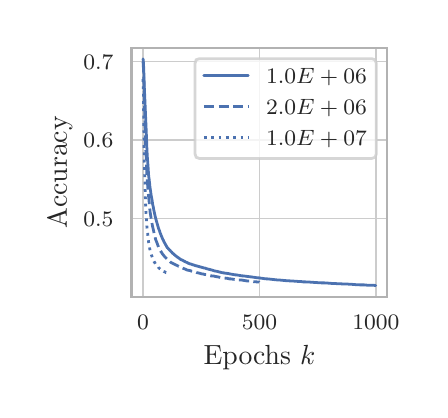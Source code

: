 \begingroup%
\makeatletter%
\begin{pgfpicture}%
\pgfpathrectangle{\pgfpointorigin}{\pgfqpoint{1.959in}{1.813in}}%
\pgfusepath{use as bounding box, clip}%
\begin{pgfscope}%
\pgfsetbuttcap%
\pgfsetmiterjoin%
\definecolor{currentfill}{rgb}{1.0,1.0,1.0}%
\pgfsetfillcolor{currentfill}%
\pgfsetlinewidth{0.0pt}%
\definecolor{currentstroke}{rgb}{1.0,1.0,1.0}%
\pgfsetstrokecolor{currentstroke}%
\pgfsetstrokeopacity{0.0}%
\pgfsetdash{}{0pt}%
\pgfpathmoveto{\pgfqpoint{0.0in}{0.0in}}%
\pgfpathlineto{\pgfqpoint{1.959in}{0.0in}}%
\pgfpathlineto{\pgfqpoint{1.959in}{1.813in}}%
\pgfpathlineto{\pgfqpoint{0.0in}{1.813in}}%
\pgfpathclose%
\pgfusepath{fill}%
\end{pgfscope}%
\begin{pgfscope}%
\pgfsetbuttcap%
\pgfsetmiterjoin%
\definecolor{currentfill}{rgb}{1.0,1.0,1.0}%
\pgfsetfillcolor{currentfill}%
\pgfsetlinewidth{0.0pt}%
\definecolor{currentstroke}{rgb}{0.0,0.0,0.0}%
\pgfsetstrokecolor{currentstroke}%
\pgfsetstrokeopacity{0.0}%
\pgfsetdash{}{0pt}%
\pgfpathmoveto{\pgfqpoint{0.519in}{0.467in}}%
\pgfpathlineto{\pgfqpoint{1.798in}{0.467in}}%
\pgfpathlineto{\pgfqpoint{1.798in}{1.713in}}%
\pgfpathlineto{\pgfqpoint{0.519in}{1.713in}}%
\pgfpathclose%
\pgfusepath{fill}%
\end{pgfscope}%
\begin{pgfscope}%
\pgfpathrectangle{\pgfqpoint{0.519in}{0.467in}}{\pgfqpoint{1.279in}{1.246in}}%
\pgfusepath{clip}%
\pgfsetroundcap%
\pgfsetroundjoin%
\pgfsetlinewidth{0.502pt}%
\definecolor{currentstroke}{rgb}{0.8,0.8,0.8}%
\pgfsetstrokecolor{currentstroke}%
\pgfsetdash{}{0pt}%
\pgfpathmoveto{\pgfqpoint{0.577in}{0.467in}}%
\pgfpathlineto{\pgfqpoint{0.577in}{1.713in}}%
\pgfusepath{stroke}%
\end{pgfscope}%
\begin{pgfscope}%
\definecolor{textcolor}{rgb}{0.15,0.15,0.15}%
\pgfsetstrokecolor{textcolor}%
\pgfsetfillcolor{textcolor}%
\pgftext[x=0.577in,y=0.377in,,top]{\color{textcolor}\rmfamily\fontsize{8.0}{9.6}\selectfont \(\displaystyle {0}\)}%
\end{pgfscope}%
\begin{pgfscope}%
\pgfpathrectangle{\pgfqpoint{0.519in}{0.467in}}{\pgfqpoint{1.279in}{1.246in}}%
\pgfusepath{clip}%
\pgfsetroundcap%
\pgfsetroundjoin%
\pgfsetlinewidth{0.502pt}%
\definecolor{currentstroke}{rgb}{0.8,0.8,0.8}%
\pgfsetstrokecolor{currentstroke}%
\pgfsetdash{}{0pt}%
\pgfpathmoveto{\pgfqpoint{1.159in}{0.467in}}%
\pgfpathlineto{\pgfqpoint{1.159in}{1.713in}}%
\pgfusepath{stroke}%
\end{pgfscope}%
\begin{pgfscope}%
\definecolor{textcolor}{rgb}{0.15,0.15,0.15}%
\pgfsetstrokecolor{textcolor}%
\pgfsetfillcolor{textcolor}%
\pgftext[x=1.159in,y=0.377in,,top]{\color{textcolor}\rmfamily\fontsize{8.0}{9.6}\selectfont \(\displaystyle {500}\)}%
\end{pgfscope}%
\begin{pgfscope}%
\pgfpathrectangle{\pgfqpoint{0.519in}{0.467in}}{\pgfqpoint{1.279in}{1.246in}}%
\pgfusepath{clip}%
\pgfsetroundcap%
\pgfsetroundjoin%
\pgfsetlinewidth{0.502pt}%
\definecolor{currentstroke}{rgb}{0.8,0.8,0.8}%
\pgfsetstrokecolor{currentstroke}%
\pgfsetdash{}{0pt}%
\pgfpathmoveto{\pgfqpoint{1.741in}{0.467in}}%
\pgfpathlineto{\pgfqpoint{1.741in}{1.713in}}%
\pgfusepath{stroke}%
\end{pgfscope}%
\begin{pgfscope}%
\definecolor{textcolor}{rgb}{0.15,0.15,0.15}%
\pgfsetstrokecolor{textcolor}%
\pgfsetfillcolor{textcolor}%
\pgftext[x=1.741in,y=0.377in,,top]{\color{textcolor}\rmfamily\fontsize{8.0}{9.6}\selectfont \(\displaystyle {1000}\)}%
\end{pgfscope}%
\begin{pgfscope}%
\definecolor{textcolor}{rgb}{0.15,0.15,0.15}%
\pgfsetstrokecolor{textcolor}%
\pgfsetfillcolor{textcolor}%
\pgftext[x=1.159in,y=0.223in,,top]{\color{textcolor}\rmfamily\fontsize{10.0}{12.0}\selectfont Epochs \(\displaystyle k\)}%
\end{pgfscope}%
\begin{pgfscope}%
\pgfpathrectangle{\pgfqpoint{0.519in}{0.467in}}{\pgfqpoint{1.279in}{1.246in}}%
\pgfusepath{clip}%
\pgfsetroundcap%
\pgfsetroundjoin%
\pgfsetlinewidth{0.502pt}%
\definecolor{currentstroke}{rgb}{0.8,0.8,0.8}%
\pgfsetstrokecolor{currentstroke}%
\pgfsetdash{}{0pt}%
\pgfpathmoveto{\pgfqpoint{0.519in}{0.858in}}%
\pgfpathlineto{\pgfqpoint{1.798in}{0.858in}}%
\pgfusepath{stroke}%
\end{pgfscope}%
\begin{pgfscope}%
\definecolor{textcolor}{rgb}{0.15,0.15,0.15}%
\pgfsetstrokecolor{textcolor}%
\pgfsetfillcolor{textcolor}%
\pgftext[x=0.278in, y=0.819in, left, base]{\color{textcolor}\rmfamily\fontsize{8.0}{9.6}\selectfont \(\displaystyle {0.5}\)}%
\end{pgfscope}%
\begin{pgfscope}%
\pgfpathrectangle{\pgfqpoint{0.519in}{0.467in}}{\pgfqpoint{1.279in}{1.246in}}%
\pgfusepath{clip}%
\pgfsetroundcap%
\pgfsetroundjoin%
\pgfsetlinewidth{0.502pt}%
\definecolor{currentstroke}{rgb}{0.8,0.8,0.8}%
\pgfsetstrokecolor{currentstroke}%
\pgfsetdash{}{0pt}%
\pgfpathmoveto{\pgfqpoint{0.519in}{1.251in}}%
\pgfpathlineto{\pgfqpoint{1.798in}{1.251in}}%
\pgfusepath{stroke}%
\end{pgfscope}%
\begin{pgfscope}%
\definecolor{textcolor}{rgb}{0.15,0.15,0.15}%
\pgfsetstrokecolor{textcolor}%
\pgfsetfillcolor{textcolor}%
\pgftext[x=0.278in, y=1.213in, left, base]{\color{textcolor}\rmfamily\fontsize{8.0}{9.6}\selectfont \(\displaystyle {0.6}\)}%
\end{pgfscope}%
\begin{pgfscope}%
\pgfpathrectangle{\pgfqpoint{0.519in}{0.467in}}{\pgfqpoint{1.279in}{1.246in}}%
\pgfusepath{clip}%
\pgfsetroundcap%
\pgfsetroundjoin%
\pgfsetlinewidth{0.502pt}%
\definecolor{currentstroke}{rgb}{0.8,0.8,0.8}%
\pgfsetstrokecolor{currentstroke}%
\pgfsetdash{}{0pt}%
\pgfpathmoveto{\pgfqpoint{0.519in}{1.645in}}%
\pgfpathlineto{\pgfqpoint{1.798in}{1.645in}}%
\pgfusepath{stroke}%
\end{pgfscope}%
\begin{pgfscope}%
\definecolor{textcolor}{rgb}{0.15,0.15,0.15}%
\pgfsetstrokecolor{textcolor}%
\pgfsetfillcolor{textcolor}%
\pgftext[x=0.278in, y=1.606in, left, base]{\color{textcolor}\rmfamily\fontsize{8.0}{9.6}\selectfont \(\displaystyle {0.7}\)}%
\end{pgfscope}%
\begin{pgfscope}%
\definecolor{textcolor}{rgb}{0.15,0.15,0.15}%
\pgfsetstrokecolor{textcolor}%
\pgfsetfillcolor{textcolor}%
\pgftext[x=0.223in,y=1.09in,,bottom,rotate=90.0]{\color{textcolor}\rmfamily\fontsize{10.0}{12.0}\selectfont Accuracy}%
\end{pgfscope}%
\begin{pgfscope}%
\pgfpathrectangle{\pgfqpoint{0.519in}{0.467in}}{\pgfqpoint{1.279in}{1.246in}}%
\pgfusepath{clip}%
\pgfsetroundcap%
\pgfsetroundjoin%
\pgfsetlinewidth{1.004pt}%
\definecolor{currentstroke}{rgb}{0.298,0.447,0.69}%
\pgfsetstrokecolor{currentstroke}%
\pgfsetdash{}{0pt}%
\pgfpathmoveto{\pgfqpoint{0.577in}{1.657in}}%
\pgfpathlineto{\pgfqpoint{0.579in}{1.637in}}%
\pgfpathlineto{\pgfqpoint{0.581in}{1.585in}}%
\pgfpathlineto{\pgfqpoint{0.583in}{1.522in}}%
\pgfpathlineto{\pgfqpoint{0.593in}{1.29in}}%
\pgfpathlineto{\pgfqpoint{0.596in}{1.211in}}%
\pgfpathlineto{\pgfqpoint{0.598in}{1.169in}}%
\pgfpathlineto{\pgfqpoint{0.602in}{1.117in}}%
\pgfpathlineto{\pgfqpoint{0.605in}{1.07in}}%
\pgfpathlineto{\pgfqpoint{0.607in}{1.058in}}%
\pgfpathlineto{\pgfqpoint{0.609in}{1.039in}}%
\pgfpathlineto{\pgfqpoint{0.61in}{1.031in}}%
\pgfpathlineto{\pgfqpoint{0.611in}{1.02in}}%
\pgfpathlineto{\pgfqpoint{0.618in}{0.971in}}%
\pgfpathlineto{\pgfqpoint{0.621in}{0.956in}}%
\pgfpathlineto{\pgfqpoint{0.622in}{0.95in}}%
\pgfpathlineto{\pgfqpoint{0.624in}{0.936in}}%
\pgfpathlineto{\pgfqpoint{0.625in}{0.929in}}%
\pgfpathlineto{\pgfqpoint{0.628in}{0.917in}}%
\pgfpathlineto{\pgfqpoint{0.63in}{0.905in}}%
\pgfpathlineto{\pgfqpoint{0.631in}{0.899in}}%
\pgfpathlineto{\pgfqpoint{0.632in}{0.895in}}%
\pgfpathlineto{\pgfqpoint{0.637in}{0.872in}}%
\pgfpathlineto{\pgfqpoint{0.639in}{0.864in}}%
\pgfpathlineto{\pgfqpoint{0.641in}{0.856in}}%
\pgfpathlineto{\pgfqpoint{0.651in}{0.821in}}%
\pgfpathlineto{\pgfqpoint{0.654in}{0.81in}}%
\pgfpathlineto{\pgfqpoint{0.659in}{0.798in}}%
\pgfpathlineto{\pgfqpoint{0.66in}{0.795in}}%
\pgfpathlineto{\pgfqpoint{0.661in}{0.79in}}%
\pgfpathlineto{\pgfqpoint{0.665in}{0.781in}}%
\pgfpathlineto{\pgfqpoint{0.667in}{0.775in}}%
\pgfpathlineto{\pgfqpoint{0.673in}{0.761in}}%
\pgfpathlineto{\pgfqpoint{0.675in}{0.756in}}%
\pgfpathlineto{\pgfqpoint{0.676in}{0.754in}}%
\pgfpathlineto{\pgfqpoint{0.679in}{0.749in}}%
\pgfpathlineto{\pgfqpoint{0.68in}{0.746in}}%
\pgfpathlineto{\pgfqpoint{0.681in}{0.744in}}%
\pgfpathlineto{\pgfqpoint{0.682in}{0.742in}}%
\pgfpathlineto{\pgfqpoint{0.683in}{0.74in}}%
\pgfpathlineto{\pgfqpoint{0.688in}{0.731in}}%
\pgfpathlineto{\pgfqpoint{0.689in}{0.729in}}%
\pgfpathlineto{\pgfqpoint{0.692in}{0.724in}}%
\pgfpathlineto{\pgfqpoint{0.698in}{0.713in}}%
\pgfpathlineto{\pgfqpoint{0.7in}{0.712in}}%
\pgfpathlineto{\pgfqpoint{0.705in}{0.706in}}%
\pgfpathlineto{\pgfqpoint{0.707in}{0.704in}}%
\pgfpathlineto{\pgfqpoint{0.709in}{0.701in}}%
\pgfpathlineto{\pgfqpoint{0.711in}{0.7in}}%
\pgfpathlineto{\pgfqpoint{0.714in}{0.697in}}%
\pgfpathlineto{\pgfqpoint{0.716in}{0.694in}}%
\pgfpathlineto{\pgfqpoint{0.717in}{0.694in}}%
\pgfpathlineto{\pgfqpoint{0.719in}{0.691in}}%
\pgfpathlineto{\pgfqpoint{0.721in}{0.69in}}%
\pgfpathlineto{\pgfqpoint{0.724in}{0.686in}}%
\pgfpathlineto{\pgfqpoint{0.726in}{0.684in}}%
\pgfpathlineto{\pgfqpoint{0.73in}{0.682in}}%
\pgfpathlineto{\pgfqpoint{0.732in}{0.679in}}%
\pgfpathlineto{\pgfqpoint{0.733in}{0.678in}}%
\pgfpathlineto{\pgfqpoint{0.735in}{0.677in}}%
\pgfpathlineto{\pgfqpoint{0.736in}{0.676in}}%
\pgfpathlineto{\pgfqpoint{0.737in}{0.676in}}%
\pgfpathlineto{\pgfqpoint{0.738in}{0.674in}}%
\pgfpathlineto{\pgfqpoint{0.74in}{0.673in}}%
\pgfpathlineto{\pgfqpoint{0.742in}{0.671in}}%
\pgfpathlineto{\pgfqpoint{0.743in}{0.67in}}%
\pgfpathlineto{\pgfqpoint{0.744in}{0.67in}}%
\pgfpathlineto{\pgfqpoint{0.746in}{0.667in}}%
\pgfpathlineto{\pgfqpoint{0.749in}{0.666in}}%
\pgfpathlineto{\pgfqpoint{0.751in}{0.664in}}%
\pgfpathlineto{\pgfqpoint{0.753in}{0.663in}}%
\pgfpathlineto{\pgfqpoint{0.757in}{0.66in}}%
\pgfpathlineto{\pgfqpoint{0.758in}{0.659in}}%
\pgfpathlineto{\pgfqpoint{0.759in}{0.659in}}%
\pgfpathlineto{\pgfqpoint{0.761in}{0.657in}}%
\pgfpathlineto{\pgfqpoint{0.762in}{0.656in}}%
\pgfpathlineto{\pgfqpoint{0.764in}{0.655in}}%
\pgfpathlineto{\pgfqpoint{0.766in}{0.653in}}%
\pgfpathlineto{\pgfqpoint{0.771in}{0.652in}}%
\pgfpathlineto{\pgfqpoint{0.773in}{0.651in}}%
\pgfpathlineto{\pgfqpoint{0.774in}{0.65in}}%
\pgfpathlineto{\pgfqpoint{0.776in}{0.649in}}%
\pgfpathlineto{\pgfqpoint{0.778in}{0.648in}}%
\pgfpathlineto{\pgfqpoint{0.779in}{0.648in}}%
\pgfpathlineto{\pgfqpoint{0.782in}{0.645in}}%
\pgfpathlineto{\pgfqpoint{0.785in}{0.645in}}%
\pgfpathlineto{\pgfqpoint{0.788in}{0.642in}}%
\pgfpathlineto{\pgfqpoint{0.789in}{0.642in}}%
\pgfpathlineto{\pgfqpoint{0.79in}{0.641in}}%
\pgfpathlineto{\pgfqpoint{0.792in}{0.641in}}%
\pgfpathlineto{\pgfqpoint{0.793in}{0.64in}}%
\pgfpathlineto{\pgfqpoint{0.794in}{0.64in}}%
\pgfpathlineto{\pgfqpoint{0.796in}{0.639in}}%
\pgfpathlineto{\pgfqpoint{0.799in}{0.638in}}%
\pgfpathlineto{\pgfqpoint{0.8in}{0.637in}}%
\pgfpathlineto{\pgfqpoint{0.803in}{0.635in}}%
\pgfpathlineto{\pgfqpoint{0.807in}{0.634in}}%
\pgfpathlineto{\pgfqpoint{0.808in}{0.634in}}%
\pgfpathlineto{\pgfqpoint{0.809in}{0.633in}}%
\pgfpathlineto{\pgfqpoint{0.811in}{0.632in}}%
\pgfpathlineto{\pgfqpoint{0.815in}{0.631in}}%
\pgfpathlineto{\pgfqpoint{0.817in}{0.631in}}%
\pgfpathlineto{\pgfqpoint{0.824in}{0.628in}}%
\pgfpathlineto{\pgfqpoint{0.825in}{0.628in}}%
\pgfpathlineto{\pgfqpoint{0.826in}{0.627in}}%
\pgfpathlineto{\pgfqpoint{0.829in}{0.627in}}%
\pgfpathlineto{\pgfqpoint{0.83in}{0.626in}}%
\pgfpathlineto{\pgfqpoint{0.831in}{0.626in}}%
\pgfpathlineto{\pgfqpoint{0.832in}{0.626in}}%
\pgfpathlineto{\pgfqpoint{0.839in}{0.623in}}%
\pgfpathlineto{\pgfqpoint{0.84in}{0.623in}}%
\pgfpathlineto{\pgfqpoint{0.842in}{0.623in}}%
\pgfpathlineto{\pgfqpoint{0.844in}{0.622in}}%
\pgfpathlineto{\pgfqpoint{0.845in}{0.621in}}%
\pgfpathlineto{\pgfqpoint{0.846in}{0.621in}}%
\pgfpathlineto{\pgfqpoint{0.849in}{0.621in}}%
\pgfpathlineto{\pgfqpoint{0.851in}{0.62in}}%
\pgfpathlineto{\pgfqpoint{0.856in}{0.619in}}%
\pgfpathlineto{\pgfqpoint{0.86in}{0.618in}}%
\pgfpathlineto{\pgfqpoint{0.861in}{0.617in}}%
\pgfpathlineto{\pgfqpoint{0.867in}{0.616in}}%
\pgfpathlineto{\pgfqpoint{0.868in}{0.615in}}%
\pgfpathlineto{\pgfqpoint{0.87in}{0.615in}}%
\pgfpathlineto{\pgfqpoint{0.872in}{0.614in}}%
\pgfpathlineto{\pgfqpoint{0.874in}{0.614in}}%
\pgfpathlineto{\pgfqpoint{0.877in}{0.613in}}%
\pgfpathlineto{\pgfqpoint{0.879in}{0.612in}}%
\pgfpathlineto{\pgfqpoint{0.887in}{0.611in}}%
\pgfpathlineto{\pgfqpoint{0.893in}{0.608in}}%
\pgfpathlineto{\pgfqpoint{0.894in}{0.608in}}%
\pgfpathlineto{\pgfqpoint{0.899in}{0.607in}}%
\pgfpathlineto{\pgfqpoint{0.9in}{0.607in}}%
\pgfpathlineto{\pgfqpoint{0.901in}{0.606in}}%
\pgfpathlineto{\pgfqpoint{0.902in}{0.606in}}%
\pgfpathlineto{\pgfqpoint{0.904in}{0.605in}}%
\pgfpathlineto{\pgfqpoint{0.907in}{0.605in}}%
\pgfpathlineto{\pgfqpoint{0.909in}{0.604in}}%
\pgfpathlineto{\pgfqpoint{0.91in}{0.604in}}%
\pgfpathlineto{\pgfqpoint{0.911in}{0.604in}}%
\pgfpathlineto{\pgfqpoint{0.917in}{0.602in}}%
\pgfpathlineto{\pgfqpoint{0.918in}{0.601in}}%
\pgfpathlineto{\pgfqpoint{0.921in}{0.601in}}%
\pgfpathlineto{\pgfqpoint{0.923in}{0.601in}}%
\pgfpathlineto{\pgfqpoint{0.924in}{0.6in}}%
\pgfpathlineto{\pgfqpoint{0.925in}{0.6in}}%
\pgfpathlineto{\pgfqpoint{0.927in}{0.599in}}%
\pgfpathlineto{\pgfqpoint{0.931in}{0.598in}}%
\pgfpathlineto{\pgfqpoint{0.932in}{0.597in}}%
\pgfpathlineto{\pgfqpoint{0.934in}{0.597in}}%
\pgfpathlineto{\pgfqpoint{0.944in}{0.595in}}%
\pgfpathlineto{\pgfqpoint{0.945in}{0.595in}}%
\pgfpathlineto{\pgfqpoint{0.946in}{0.595in}}%
\pgfpathlineto{\pgfqpoint{0.949in}{0.594in}}%
\pgfpathlineto{\pgfqpoint{0.95in}{0.594in}}%
\pgfpathlineto{\pgfqpoint{0.952in}{0.593in}}%
\pgfpathlineto{\pgfqpoint{0.954in}{0.593in}}%
\pgfpathlineto{\pgfqpoint{0.956in}{0.592in}}%
\pgfpathlineto{\pgfqpoint{0.961in}{0.591in}}%
\pgfpathlineto{\pgfqpoint{0.963in}{0.59in}}%
\pgfpathlineto{\pgfqpoint{0.965in}{0.59in}}%
\pgfpathlineto{\pgfqpoint{0.967in}{0.589in}}%
\pgfpathlineto{\pgfqpoint{0.968in}{0.589in}}%
\pgfpathlineto{\pgfqpoint{0.973in}{0.588in}}%
\pgfpathlineto{\pgfqpoint{0.975in}{0.588in}}%
\pgfpathlineto{\pgfqpoint{0.978in}{0.587in}}%
\pgfpathlineto{\pgfqpoint{0.98in}{0.587in}}%
\pgfpathlineto{\pgfqpoint{0.981in}{0.587in}}%
\pgfpathlineto{\pgfqpoint{0.985in}{0.586in}}%
\pgfpathlineto{\pgfqpoint{0.986in}{0.586in}}%
\pgfpathlineto{\pgfqpoint{0.988in}{0.585in}}%
\pgfpathlineto{\pgfqpoint{0.991in}{0.585in}}%
\pgfpathlineto{\pgfqpoint{0.993in}{0.585in}}%
\pgfpathlineto{\pgfqpoint{0.995in}{0.585in}}%
\pgfpathlineto{\pgfqpoint{0.998in}{0.584in}}%
\pgfpathlineto{\pgfqpoint{1.008in}{0.583in}}%
\pgfpathlineto{\pgfqpoint{1.013in}{0.581in}}%
\pgfpathlineto{\pgfqpoint{1.017in}{0.581in}}%
\pgfpathlineto{\pgfqpoint{1.018in}{0.58in}}%
\pgfpathlineto{\pgfqpoint{1.021in}{0.58in}}%
\pgfpathlineto{\pgfqpoint{1.027in}{0.579in}}%
\pgfpathlineto{\pgfqpoint{1.029in}{0.579in}}%
\pgfpathlineto{\pgfqpoint{1.032in}{0.578in}}%
\pgfpathlineto{\pgfqpoint{1.034in}{0.578in}}%
\pgfpathlineto{\pgfqpoint{1.036in}{0.578in}}%
\pgfpathlineto{\pgfqpoint{1.038in}{0.577in}}%
\pgfpathlineto{\pgfqpoint{1.042in}{0.577in}}%
\pgfpathlineto{\pgfqpoint{1.049in}{0.576in}}%
\pgfpathlineto{\pgfqpoint{1.072in}{0.572in}}%
\pgfpathlineto{\pgfqpoint{1.073in}{0.572in}}%
\pgfpathlineto{\pgfqpoint{1.077in}{0.572in}}%
\pgfpathlineto{\pgfqpoint{1.078in}{0.571in}}%
\pgfpathlineto{\pgfqpoint{1.085in}{0.571in}}%
\pgfpathlineto{\pgfqpoint{1.092in}{0.57in}}%
\pgfpathlineto{\pgfqpoint{1.093in}{0.57in}}%
\pgfpathlineto{\pgfqpoint{1.099in}{0.569in}}%
\pgfpathlineto{\pgfqpoint{1.108in}{0.568in}}%
\pgfpathlineto{\pgfqpoint{1.114in}{0.567in}}%
\pgfpathlineto{\pgfqpoint{1.117in}{0.567in}}%
\pgfpathlineto{\pgfqpoint{1.144in}{0.563in}}%
\pgfpathlineto{\pgfqpoint{1.149in}{0.563in}}%
\pgfpathlineto{\pgfqpoint{1.151in}{0.562in}}%
\pgfpathlineto{\pgfqpoint{1.155in}{0.562in}}%
\pgfpathlineto{\pgfqpoint{1.158in}{0.562in}}%
\pgfpathlineto{\pgfqpoint{1.164in}{0.561in}}%
\pgfpathlineto{\pgfqpoint{1.167in}{0.56in}}%
\pgfpathlineto{\pgfqpoint{1.169in}{0.56in}}%
\pgfpathlineto{\pgfqpoint{1.171in}{0.56in}}%
\pgfpathlineto{\pgfqpoint{1.184in}{0.558in}}%
\pgfpathlineto{\pgfqpoint{1.186in}{0.558in}}%
\pgfpathlineto{\pgfqpoint{1.19in}{0.558in}}%
\pgfpathlineto{\pgfqpoint{1.193in}{0.557in}}%
\pgfpathlineto{\pgfqpoint{1.2in}{0.557in}}%
\pgfpathlineto{\pgfqpoint{1.202in}{0.556in}}%
\pgfpathlineto{\pgfqpoint{1.21in}{0.556in}}%
\pgfpathlineto{\pgfqpoint{1.214in}{0.555in}}%
\pgfpathlineto{\pgfqpoint{1.216in}{0.555in}}%
\pgfpathlineto{\pgfqpoint{1.221in}{0.555in}}%
\pgfpathlineto{\pgfqpoint{1.224in}{0.554in}}%
\pgfpathlineto{\pgfqpoint{1.228in}{0.554in}}%
\pgfpathlineto{\pgfqpoint{1.229in}{0.554in}}%
\pgfpathlineto{\pgfqpoint{1.235in}{0.553in}}%
\pgfpathlineto{\pgfqpoint{1.237in}{0.553in}}%
\pgfpathlineto{\pgfqpoint{1.242in}{0.553in}}%
\pgfpathlineto{\pgfqpoint{1.244in}{0.552in}}%
\pgfpathlineto{\pgfqpoint{1.262in}{0.551in}}%
\pgfpathlineto{\pgfqpoint{1.271in}{0.55in}}%
\pgfpathlineto{\pgfqpoint{1.273in}{0.55in}}%
\pgfpathlineto{\pgfqpoint{1.276in}{0.55in}}%
\pgfpathlineto{\pgfqpoint{1.279in}{0.549in}}%
\pgfpathlineto{\pgfqpoint{1.294in}{0.548in}}%
\pgfpathlineto{\pgfqpoint{1.295in}{0.548in}}%
\pgfpathlineto{\pgfqpoint{1.301in}{0.548in}}%
\pgfpathlineto{\pgfqpoint{1.305in}{0.548in}}%
\pgfpathlineto{\pgfqpoint{1.308in}{0.547in}}%
\pgfpathlineto{\pgfqpoint{1.311in}{0.547in}}%
\pgfpathlineto{\pgfqpoint{1.312in}{0.547in}}%
\pgfpathlineto{\pgfqpoint{1.315in}{0.546in}}%
\pgfpathlineto{\pgfqpoint{1.33in}{0.546in}}%
\pgfpathlineto{\pgfqpoint{1.337in}{0.545in}}%
\pgfpathlineto{\pgfqpoint{1.345in}{0.545in}}%
\pgfpathlineto{\pgfqpoint{1.347in}{0.545in}}%
\pgfpathlineto{\pgfqpoint{1.349in}{0.544in}}%
\pgfpathlineto{\pgfqpoint{1.35in}{0.544in}}%
\pgfpathlineto{\pgfqpoint{1.355in}{0.544in}}%
\pgfpathlineto{\pgfqpoint{1.362in}{0.544in}}%
\pgfpathlineto{\pgfqpoint{1.364in}{0.544in}}%
\pgfpathlineto{\pgfqpoint{1.372in}{0.543in}}%
\pgfpathlineto{\pgfqpoint{1.373in}{0.543in}}%
\pgfpathlineto{\pgfqpoint{1.376in}{0.542in}}%
\pgfpathlineto{\pgfqpoint{1.378in}{0.542in}}%
\pgfpathlineto{\pgfqpoint{1.389in}{0.542in}}%
\pgfpathlineto{\pgfqpoint{1.393in}{0.541in}}%
\pgfpathlineto{\pgfqpoint{1.398in}{0.541in}}%
\pgfpathlineto{\pgfqpoint{1.407in}{0.541in}}%
\pgfpathlineto{\pgfqpoint{1.409in}{0.541in}}%
\pgfpathlineto{\pgfqpoint{1.412in}{0.541in}}%
\pgfpathlineto{\pgfqpoint{1.415in}{0.54in}}%
\pgfpathlineto{\pgfqpoint{1.416in}{0.54in}}%
\pgfpathlineto{\pgfqpoint{1.419in}{0.54in}}%
\pgfpathlineto{\pgfqpoint{1.421in}{0.54in}}%
\pgfpathlineto{\pgfqpoint{1.422in}{0.54in}}%
\pgfpathlineto{\pgfqpoint{1.427in}{0.54in}}%
\pgfpathlineto{\pgfqpoint{1.432in}{0.539in}}%
\pgfpathlineto{\pgfqpoint{1.436in}{0.539in}}%
\pgfpathlineto{\pgfqpoint{1.439in}{0.539in}}%
\pgfpathlineto{\pgfqpoint{1.446in}{0.539in}}%
\pgfpathlineto{\pgfqpoint{1.45in}{0.538in}}%
\pgfpathlineto{\pgfqpoint{1.454in}{0.538in}}%
\pgfpathlineto{\pgfqpoint{1.456in}{0.538in}}%
\pgfpathlineto{\pgfqpoint{1.458in}{0.538in}}%
\pgfpathlineto{\pgfqpoint{1.461in}{0.538in}}%
\pgfpathlineto{\pgfqpoint{1.462in}{0.538in}}%
\pgfpathlineto{\pgfqpoint{1.465in}{0.538in}}%
\pgfpathlineto{\pgfqpoint{1.468in}{0.537in}}%
\pgfpathlineto{\pgfqpoint{1.472in}{0.537in}}%
\pgfpathlineto{\pgfqpoint{1.479in}{0.537in}}%
\pgfpathlineto{\pgfqpoint{1.485in}{0.537in}}%
\pgfpathlineto{\pgfqpoint{1.487in}{0.536in}}%
\pgfpathlineto{\pgfqpoint{1.493in}{0.536in}}%
\pgfpathlineto{\pgfqpoint{1.494in}{0.536in}}%
\pgfpathlineto{\pgfqpoint{1.496in}{0.536in}}%
\pgfpathlineto{\pgfqpoint{1.5in}{0.536in}}%
\pgfpathlineto{\pgfqpoint{1.501in}{0.536in}}%
\pgfpathlineto{\pgfqpoint{1.506in}{0.535in}}%
\pgfpathlineto{\pgfqpoint{1.507in}{0.535in}}%
\pgfpathlineto{\pgfqpoint{1.51in}{0.535in}}%
\pgfpathlineto{\pgfqpoint{1.514in}{0.535in}}%
\pgfpathlineto{\pgfqpoint{1.52in}{0.534in}}%
\pgfpathlineto{\pgfqpoint{1.527in}{0.534in}}%
\pgfpathlineto{\pgfqpoint{1.529in}{0.534in}}%
\pgfpathlineto{\pgfqpoint{1.533in}{0.534in}}%
\pgfpathlineto{\pgfqpoint{1.54in}{0.534in}}%
\pgfpathlineto{\pgfqpoint{1.542in}{0.534in}}%
\pgfpathlineto{\pgfqpoint{1.544in}{0.533in}}%
\pgfpathlineto{\pgfqpoint{1.548in}{0.533in}}%
\pgfpathlineto{\pgfqpoint{1.55in}{0.533in}}%
\pgfpathlineto{\pgfqpoint{1.555in}{0.533in}}%
\pgfpathlineto{\pgfqpoint{1.56in}{0.533in}}%
\pgfpathlineto{\pgfqpoint{1.564in}{0.533in}}%
\pgfpathlineto{\pgfqpoint{1.568in}{0.532in}}%
\pgfpathlineto{\pgfqpoint{1.571in}{0.532in}}%
\pgfpathlineto{\pgfqpoint{1.593in}{0.531in}}%
\pgfpathlineto{\pgfqpoint{1.6in}{0.531in}}%
\pgfpathlineto{\pgfqpoint{1.611in}{0.53in}}%
\pgfpathlineto{\pgfqpoint{1.613in}{0.53in}}%
\pgfpathlineto{\pgfqpoint{1.614in}{0.53in}}%
\pgfpathlineto{\pgfqpoint{1.632in}{0.529in}}%
\pgfpathlineto{\pgfqpoint{1.636in}{0.529in}}%
\pgfpathlineto{\pgfqpoint{1.639in}{0.528in}}%
\pgfpathlineto{\pgfqpoint{1.642in}{0.528in}}%
\pgfpathlineto{\pgfqpoint{1.652in}{0.528in}}%
\pgfpathlineto{\pgfqpoint{1.656in}{0.528in}}%
\pgfpathlineto{\pgfqpoint{1.66in}{0.527in}}%
\pgfpathlineto{\pgfqpoint{1.665in}{0.527in}}%
\pgfpathlineto{\pgfqpoint{1.676in}{0.527in}}%
\pgfpathlineto{\pgfqpoint{1.679in}{0.527in}}%
\pgfpathlineto{\pgfqpoint{1.683in}{0.527in}}%
\pgfpathlineto{\pgfqpoint{1.685in}{0.526in}}%
\pgfpathlineto{\pgfqpoint{1.686in}{0.526in}}%
\pgfpathlineto{\pgfqpoint{1.688in}{0.526in}}%
\pgfpathlineto{\pgfqpoint{1.691in}{0.526in}}%
\pgfpathlineto{\pgfqpoint{1.704in}{0.525in}}%
\pgfpathlineto{\pgfqpoint{1.711in}{0.525in}}%
\pgfpathlineto{\pgfqpoint{1.712in}{0.525in}}%
\pgfpathlineto{\pgfqpoint{1.719in}{0.525in}}%
\pgfpathlineto{\pgfqpoint{1.723in}{0.525in}}%
\pgfpathlineto{\pgfqpoint{1.728in}{0.525in}}%
\pgfpathlineto{\pgfqpoint{1.738in}{0.524in}}%
\pgfpathlineto{\pgfqpoint{1.74in}{0.524in}}%
\pgfpathlineto{\pgfqpoint{1.74in}{0.524in}}%
\pgfusepath{stroke}%
\end{pgfscope}%
\begin{pgfscope}%
\pgfpathrectangle{\pgfqpoint{0.519in}{0.467in}}{\pgfqpoint{1.279in}{1.246in}}%
\pgfusepath{clip}%
\pgfsetbuttcap%
\pgfsetroundjoin%
\pgfsetlinewidth{1.004pt}%
\definecolor{currentstroke}{rgb}{0.298,0.447,0.69}%
\pgfsetstrokecolor{currentstroke}%
\pgfsetdash{{3.7pt}{1.6pt}}{0.0pt}%
\pgfpathmoveto{\pgfqpoint{0.577in}{1.641in}}%
\pgfpathlineto{\pgfqpoint{0.579in}{1.608in}}%
\pgfpathlineto{\pgfqpoint{0.59in}{1.219in}}%
\pgfpathlineto{\pgfqpoint{0.593in}{1.155in}}%
\pgfpathlineto{\pgfqpoint{0.595in}{1.098in}}%
\pgfpathlineto{\pgfqpoint{0.596in}{1.076in}}%
\pgfpathlineto{\pgfqpoint{0.6in}{1.024in}}%
\pgfpathlineto{\pgfqpoint{0.602in}{0.994in}}%
\pgfpathlineto{\pgfqpoint{0.607in}{0.946in}}%
\pgfpathlineto{\pgfqpoint{0.612in}{0.892in}}%
\pgfpathlineto{\pgfqpoint{0.616in}{0.868in}}%
\pgfpathlineto{\pgfqpoint{0.618in}{0.853in}}%
\pgfpathlineto{\pgfqpoint{0.621in}{0.839in}}%
\pgfpathlineto{\pgfqpoint{0.624in}{0.821in}}%
\pgfpathlineto{\pgfqpoint{0.63in}{0.796in}}%
\pgfpathlineto{\pgfqpoint{0.631in}{0.79in}}%
\pgfpathlineto{\pgfqpoint{0.632in}{0.784in}}%
\pgfpathlineto{\pgfqpoint{0.633in}{0.78in}}%
\pgfpathlineto{\pgfqpoint{0.634in}{0.777in}}%
\pgfpathlineto{\pgfqpoint{0.636in}{0.772in}}%
\pgfpathlineto{\pgfqpoint{0.638in}{0.761in}}%
\pgfpathlineto{\pgfqpoint{0.64in}{0.754in}}%
\pgfpathlineto{\pgfqpoint{0.641in}{0.751in}}%
\pgfpathlineto{\pgfqpoint{0.645in}{0.741in}}%
\pgfpathlineto{\pgfqpoint{0.65in}{0.728in}}%
\pgfpathlineto{\pgfqpoint{0.652in}{0.722in}}%
\pgfpathlineto{\pgfqpoint{0.653in}{0.72in}}%
\pgfpathlineto{\pgfqpoint{0.655in}{0.715in}}%
\pgfpathlineto{\pgfqpoint{0.658in}{0.71in}}%
\pgfpathlineto{\pgfqpoint{0.659in}{0.708in}}%
\pgfpathlineto{\pgfqpoint{0.661in}{0.703in}}%
\pgfpathlineto{\pgfqpoint{0.665in}{0.697in}}%
\pgfpathlineto{\pgfqpoint{0.666in}{0.695in}}%
\pgfpathlineto{\pgfqpoint{0.667in}{0.692in}}%
\pgfpathlineto{\pgfqpoint{0.668in}{0.69in}}%
\pgfpathlineto{\pgfqpoint{0.669in}{0.69in}}%
\pgfpathlineto{\pgfqpoint{0.671in}{0.687in}}%
\pgfpathlineto{\pgfqpoint{0.672in}{0.685in}}%
\pgfpathlineto{\pgfqpoint{0.673in}{0.683in}}%
\pgfpathlineto{\pgfqpoint{0.682in}{0.672in}}%
\pgfpathlineto{\pgfqpoint{0.683in}{0.67in}}%
\pgfpathlineto{\pgfqpoint{0.686in}{0.667in}}%
\pgfpathlineto{\pgfqpoint{0.687in}{0.666in}}%
\pgfpathlineto{\pgfqpoint{0.688in}{0.665in}}%
\pgfpathlineto{\pgfqpoint{0.689in}{0.664in}}%
\pgfpathlineto{\pgfqpoint{0.69in}{0.663in}}%
\pgfpathlineto{\pgfqpoint{0.692in}{0.661in}}%
\pgfpathlineto{\pgfqpoint{0.693in}{0.66in}}%
\pgfpathlineto{\pgfqpoint{0.694in}{0.659in}}%
\pgfpathlineto{\pgfqpoint{0.695in}{0.658in}}%
\pgfpathlineto{\pgfqpoint{0.696in}{0.657in}}%
\pgfpathlineto{\pgfqpoint{0.697in}{0.656in}}%
\pgfpathlineto{\pgfqpoint{0.698in}{0.655in}}%
\pgfpathlineto{\pgfqpoint{0.7in}{0.654in}}%
\pgfpathlineto{\pgfqpoint{0.702in}{0.652in}}%
\pgfpathlineto{\pgfqpoint{0.704in}{0.649in}}%
\pgfpathlineto{\pgfqpoint{0.705in}{0.648in}}%
\pgfpathlineto{\pgfqpoint{0.707in}{0.648in}}%
\pgfpathlineto{\pgfqpoint{0.708in}{0.647in}}%
\pgfpathlineto{\pgfqpoint{0.71in}{0.645in}}%
\pgfpathlineto{\pgfqpoint{0.714in}{0.641in}}%
\pgfpathlineto{\pgfqpoint{0.717in}{0.639in}}%
\pgfpathlineto{\pgfqpoint{0.718in}{0.638in}}%
\pgfpathlineto{\pgfqpoint{0.723in}{0.636in}}%
\pgfpathlineto{\pgfqpoint{0.724in}{0.635in}}%
\pgfpathlineto{\pgfqpoint{0.726in}{0.634in}}%
\pgfpathlineto{\pgfqpoint{0.732in}{0.631in}}%
\pgfpathlineto{\pgfqpoint{0.735in}{0.63in}}%
\pgfpathlineto{\pgfqpoint{0.736in}{0.629in}}%
\pgfpathlineto{\pgfqpoint{0.737in}{0.628in}}%
\pgfpathlineto{\pgfqpoint{0.738in}{0.628in}}%
\pgfpathlineto{\pgfqpoint{0.739in}{0.627in}}%
\pgfpathlineto{\pgfqpoint{0.742in}{0.627in}}%
\pgfpathlineto{\pgfqpoint{0.744in}{0.625in}}%
\pgfpathlineto{\pgfqpoint{0.745in}{0.625in}}%
\pgfpathlineto{\pgfqpoint{0.746in}{0.624in}}%
\pgfpathlineto{\pgfqpoint{0.747in}{0.624in}}%
\pgfpathlineto{\pgfqpoint{0.751in}{0.622in}}%
\pgfpathlineto{\pgfqpoint{0.752in}{0.622in}}%
\pgfpathlineto{\pgfqpoint{0.753in}{0.621in}}%
\pgfpathlineto{\pgfqpoint{0.754in}{0.62in}}%
\pgfpathlineto{\pgfqpoint{0.756in}{0.62in}}%
\pgfpathlineto{\pgfqpoint{0.758in}{0.619in}}%
\pgfpathlineto{\pgfqpoint{0.759in}{0.619in}}%
\pgfpathlineto{\pgfqpoint{0.76in}{0.618in}}%
\pgfpathlineto{\pgfqpoint{0.762in}{0.617in}}%
\pgfpathlineto{\pgfqpoint{0.764in}{0.617in}}%
\pgfpathlineto{\pgfqpoint{0.765in}{0.616in}}%
\pgfpathlineto{\pgfqpoint{0.766in}{0.616in}}%
\pgfpathlineto{\pgfqpoint{0.768in}{0.615in}}%
\pgfpathlineto{\pgfqpoint{0.769in}{0.614in}}%
\pgfpathlineto{\pgfqpoint{0.775in}{0.611in}}%
\pgfpathlineto{\pgfqpoint{0.779in}{0.609in}}%
\pgfpathlineto{\pgfqpoint{0.781in}{0.608in}}%
\pgfpathlineto{\pgfqpoint{0.782in}{0.608in}}%
\pgfpathlineto{\pgfqpoint{0.79in}{0.605in}}%
\pgfpathlineto{\pgfqpoint{0.793in}{0.603in}}%
\pgfpathlineto{\pgfqpoint{0.795in}{0.602in}}%
\pgfpathlineto{\pgfqpoint{0.796in}{0.601in}}%
\pgfpathlineto{\pgfqpoint{0.797in}{0.601in}}%
\pgfpathlineto{\pgfqpoint{0.799in}{0.601in}}%
\pgfpathlineto{\pgfqpoint{0.8in}{0.6in}}%
\pgfpathlineto{\pgfqpoint{0.804in}{0.6in}}%
\pgfpathlineto{\pgfqpoint{0.808in}{0.599in}}%
\pgfpathlineto{\pgfqpoint{0.809in}{0.599in}}%
\pgfpathlineto{\pgfqpoint{0.81in}{0.599in}}%
\pgfpathlineto{\pgfqpoint{0.813in}{0.598in}}%
\pgfpathlineto{\pgfqpoint{0.815in}{0.597in}}%
\pgfpathlineto{\pgfqpoint{0.818in}{0.596in}}%
\pgfpathlineto{\pgfqpoint{0.824in}{0.595in}}%
\pgfpathlineto{\pgfqpoint{0.825in}{0.594in}}%
\pgfpathlineto{\pgfqpoint{0.826in}{0.594in}}%
\pgfpathlineto{\pgfqpoint{0.828in}{0.594in}}%
\pgfpathlineto{\pgfqpoint{0.829in}{0.593in}}%
\pgfpathlineto{\pgfqpoint{0.83in}{0.593in}}%
\pgfpathlineto{\pgfqpoint{0.831in}{0.593in}}%
\pgfpathlineto{\pgfqpoint{0.839in}{0.59in}}%
\pgfpathlineto{\pgfqpoint{0.842in}{0.59in}}%
\pgfpathlineto{\pgfqpoint{0.846in}{0.588in}}%
\pgfpathlineto{\pgfqpoint{0.853in}{0.587in}}%
\pgfpathlineto{\pgfqpoint{0.854in}{0.586in}}%
\pgfpathlineto{\pgfqpoint{0.857in}{0.586in}}%
\pgfpathlineto{\pgfqpoint{0.859in}{0.585in}}%
\pgfpathlineto{\pgfqpoint{0.86in}{0.585in}}%
\pgfpathlineto{\pgfqpoint{0.864in}{0.584in}}%
\pgfpathlineto{\pgfqpoint{0.867in}{0.583in}}%
\pgfpathlineto{\pgfqpoint{0.868in}{0.583in}}%
\pgfpathlineto{\pgfqpoint{0.875in}{0.581in}}%
\pgfpathlineto{\pgfqpoint{0.878in}{0.581in}}%
\pgfpathlineto{\pgfqpoint{0.879in}{0.581in}}%
\pgfpathlineto{\pgfqpoint{0.881in}{0.58in}}%
\pgfpathlineto{\pgfqpoint{0.885in}{0.579in}}%
\pgfpathlineto{\pgfqpoint{0.894in}{0.578in}}%
\pgfpathlineto{\pgfqpoint{0.896in}{0.577in}}%
\pgfpathlineto{\pgfqpoint{0.904in}{0.574in}}%
\pgfpathlineto{\pgfqpoint{0.906in}{0.574in}}%
\pgfpathlineto{\pgfqpoint{0.907in}{0.574in}}%
\pgfpathlineto{\pgfqpoint{0.908in}{0.573in}}%
\pgfpathlineto{\pgfqpoint{0.91in}{0.573in}}%
\pgfpathlineto{\pgfqpoint{0.915in}{0.572in}}%
\pgfpathlineto{\pgfqpoint{0.917in}{0.572in}}%
\pgfpathlineto{\pgfqpoint{0.921in}{0.572in}}%
\pgfpathlineto{\pgfqpoint{0.923in}{0.571in}}%
\pgfpathlineto{\pgfqpoint{0.927in}{0.571in}}%
\pgfpathlineto{\pgfqpoint{0.93in}{0.571in}}%
\pgfpathlineto{\pgfqpoint{0.931in}{0.571in}}%
\pgfpathlineto{\pgfqpoint{0.934in}{0.57in}}%
\pgfpathlineto{\pgfqpoint{0.938in}{0.569in}}%
\pgfpathlineto{\pgfqpoint{0.939in}{0.569in}}%
\pgfpathlineto{\pgfqpoint{0.941in}{0.569in}}%
\pgfpathlineto{\pgfqpoint{0.943in}{0.568in}}%
\pgfpathlineto{\pgfqpoint{0.944in}{0.568in}}%
\pgfpathlineto{\pgfqpoint{0.945in}{0.568in}}%
\pgfpathlineto{\pgfqpoint{0.948in}{0.568in}}%
\pgfpathlineto{\pgfqpoint{0.951in}{0.567in}}%
\pgfpathlineto{\pgfqpoint{0.967in}{0.563in}}%
\pgfpathlineto{\pgfqpoint{0.97in}{0.563in}}%
\pgfpathlineto{\pgfqpoint{0.973in}{0.563in}}%
\pgfpathlineto{\pgfqpoint{0.994in}{0.56in}}%
\pgfpathlineto{\pgfqpoint{0.999in}{0.56in}}%
\pgfpathlineto{\pgfqpoint{1.0in}{0.559in}}%
\pgfpathlineto{\pgfqpoint{1.009in}{0.557in}}%
\pgfpathlineto{\pgfqpoint{1.013in}{0.557in}}%
\pgfpathlineto{\pgfqpoint{1.016in}{0.557in}}%
\pgfpathlineto{\pgfqpoint{1.017in}{0.556in}}%
\pgfpathlineto{\pgfqpoint{1.02in}{0.556in}}%
\pgfpathlineto{\pgfqpoint{1.021in}{0.556in}}%
\pgfpathlineto{\pgfqpoint{1.03in}{0.555in}}%
\pgfpathlineto{\pgfqpoint{1.031in}{0.555in}}%
\pgfpathlineto{\pgfqpoint{1.032in}{0.554in}}%
\pgfpathlineto{\pgfqpoint{1.035in}{0.554in}}%
\pgfpathlineto{\pgfqpoint{1.037in}{0.554in}}%
\pgfpathlineto{\pgfqpoint{1.039in}{0.554in}}%
\pgfpathlineto{\pgfqpoint{1.042in}{0.553in}}%
\pgfpathlineto{\pgfqpoint{1.049in}{0.552in}}%
\pgfpathlineto{\pgfqpoint{1.064in}{0.551in}}%
\pgfpathlineto{\pgfqpoint{1.067in}{0.551in}}%
\pgfpathlineto{\pgfqpoint{1.071in}{0.551in}}%
\pgfpathlineto{\pgfqpoint{1.074in}{0.55in}}%
\pgfpathlineto{\pgfqpoint{1.077in}{0.55in}}%
\pgfpathlineto{\pgfqpoint{1.094in}{0.547in}}%
\pgfpathlineto{\pgfqpoint{1.096in}{0.547in}}%
\pgfpathlineto{\pgfqpoint{1.105in}{0.546in}}%
\pgfpathlineto{\pgfqpoint{1.109in}{0.546in}}%
\pgfpathlineto{\pgfqpoint{1.112in}{0.545in}}%
\pgfpathlineto{\pgfqpoint{1.116in}{0.545in}}%
\pgfpathlineto{\pgfqpoint{1.126in}{0.544in}}%
\pgfpathlineto{\pgfqpoint{1.129in}{0.543in}}%
\pgfpathlineto{\pgfqpoint{1.133in}{0.543in}}%
\pgfpathlineto{\pgfqpoint{1.135in}{0.543in}}%
\pgfpathlineto{\pgfqpoint{1.143in}{0.542in}}%
\pgfpathlineto{\pgfqpoint{1.145in}{0.542in}}%
\pgfpathlineto{\pgfqpoint{1.157in}{0.541in}}%
\pgfpathlineto{\pgfqpoint{1.158in}{0.54in}}%
\pgfpathlineto{\pgfqpoint{1.158in}{0.54in}}%
\pgfusepath{stroke}%
\end{pgfscope}%
\begin{pgfscope}%
\pgfpathrectangle{\pgfqpoint{0.519in}{0.467in}}{\pgfqpoint{1.279in}{1.246in}}%
\pgfusepath{clip}%
\pgfsetbuttcap%
\pgfsetroundjoin%
\pgfsetlinewidth{1.004pt}%
\definecolor{currentstroke}{rgb}{0.298,0.447,0.69}%
\pgfsetstrokecolor{currentstroke}%
\pgfsetdash{{1.0pt}{1.65pt}}{0.0pt}%
\pgfpathmoveto{\pgfqpoint{0.577in}{1.556in}}%
\pgfpathlineto{\pgfqpoint{0.579in}{1.469in}}%
\pgfpathlineto{\pgfqpoint{0.58in}{1.382in}}%
\pgfpathlineto{\pgfqpoint{0.581in}{1.299in}}%
\pgfpathlineto{\pgfqpoint{0.582in}{1.219in}}%
\pgfpathlineto{\pgfqpoint{0.583in}{1.147in}}%
\pgfpathlineto{\pgfqpoint{0.584in}{1.095in}}%
\pgfpathlineto{\pgfqpoint{0.586in}{1.05in}}%
\pgfpathlineto{\pgfqpoint{0.587in}{1.009in}}%
\pgfpathlineto{\pgfqpoint{0.588in}{0.976in}}%
\pgfpathlineto{\pgfqpoint{0.589in}{0.948in}}%
\pgfpathlineto{\pgfqpoint{0.59in}{0.92in}}%
\pgfpathlineto{\pgfqpoint{0.591in}{0.895in}}%
\pgfpathlineto{\pgfqpoint{0.593in}{0.873in}}%
\pgfpathlineto{\pgfqpoint{0.594in}{0.855in}}%
\pgfpathlineto{\pgfqpoint{0.595in}{0.838in}}%
\pgfpathlineto{\pgfqpoint{0.596in}{0.82in}}%
\pgfpathlineto{\pgfqpoint{0.597in}{0.809in}}%
\pgfpathlineto{\pgfqpoint{0.598in}{0.796in}}%
\pgfpathlineto{\pgfqpoint{0.6in}{0.785in}}%
\pgfpathlineto{\pgfqpoint{0.601in}{0.773in}}%
\pgfpathlineto{\pgfqpoint{0.602in}{0.764in}}%
\pgfpathlineto{\pgfqpoint{0.603in}{0.754in}}%
\pgfpathlineto{\pgfqpoint{0.604in}{0.747in}}%
\pgfpathlineto{\pgfqpoint{0.605in}{0.738in}}%
\pgfpathlineto{\pgfqpoint{0.607in}{0.73in}}%
\pgfpathlineto{\pgfqpoint{0.608in}{0.723in}}%
\pgfpathlineto{\pgfqpoint{0.609in}{0.716in}}%
\pgfpathlineto{\pgfqpoint{0.61in}{0.71in}}%
\pgfpathlineto{\pgfqpoint{0.611in}{0.704in}}%
\pgfpathlineto{\pgfqpoint{0.612in}{0.698in}}%
\pgfpathlineto{\pgfqpoint{0.614in}{0.693in}}%
\pgfpathlineto{\pgfqpoint{0.615in}{0.689in}}%
\pgfpathlineto{\pgfqpoint{0.616in}{0.685in}}%
\pgfpathlineto{\pgfqpoint{0.617in}{0.681in}}%
\pgfpathlineto{\pgfqpoint{0.618in}{0.678in}}%
\pgfpathlineto{\pgfqpoint{0.619in}{0.675in}}%
\pgfpathlineto{\pgfqpoint{0.621in}{0.671in}}%
\pgfpathlineto{\pgfqpoint{0.622in}{0.668in}}%
\pgfpathlineto{\pgfqpoint{0.623in}{0.665in}}%
\pgfpathlineto{\pgfqpoint{0.624in}{0.661in}}%
\pgfpathlineto{\pgfqpoint{0.625in}{0.658in}}%
\pgfpathlineto{\pgfqpoint{0.626in}{0.656in}}%
\pgfpathlineto{\pgfqpoint{0.628in}{0.652in}}%
\pgfpathlineto{\pgfqpoint{0.629in}{0.65in}}%
\pgfpathlineto{\pgfqpoint{0.63in}{0.647in}}%
\pgfpathlineto{\pgfqpoint{0.631in}{0.645in}}%
\pgfpathlineto{\pgfqpoint{0.632in}{0.643in}}%
\pgfpathlineto{\pgfqpoint{0.633in}{0.642in}}%
\pgfpathlineto{\pgfqpoint{0.634in}{0.64in}}%
\pgfpathlineto{\pgfqpoint{0.636in}{0.638in}}%
\pgfpathlineto{\pgfqpoint{0.637in}{0.636in}}%
\pgfpathlineto{\pgfqpoint{0.638in}{0.634in}}%
\pgfpathlineto{\pgfqpoint{0.639in}{0.632in}}%
\pgfpathlineto{\pgfqpoint{0.64in}{0.631in}}%
\pgfpathlineto{\pgfqpoint{0.641in}{0.63in}}%
\pgfpathlineto{\pgfqpoint{0.643in}{0.627in}}%
\pgfpathlineto{\pgfqpoint{0.644in}{0.626in}}%
\pgfpathlineto{\pgfqpoint{0.645in}{0.625in}}%
\pgfpathlineto{\pgfqpoint{0.646in}{0.624in}}%
\pgfpathlineto{\pgfqpoint{0.647in}{0.622in}}%
\pgfpathlineto{\pgfqpoint{0.648in}{0.622in}}%
\pgfpathlineto{\pgfqpoint{0.65in}{0.62in}}%
\pgfpathlineto{\pgfqpoint{0.651in}{0.618in}}%
\pgfpathlineto{\pgfqpoint{0.652in}{0.617in}}%
\pgfpathlineto{\pgfqpoint{0.653in}{0.616in}}%
\pgfpathlineto{\pgfqpoint{0.654in}{0.614in}}%
\pgfpathlineto{\pgfqpoint{0.655in}{0.613in}}%
\pgfpathlineto{\pgfqpoint{0.657in}{0.611in}}%
\pgfpathlineto{\pgfqpoint{0.658in}{0.61in}}%
\pgfpathlineto{\pgfqpoint{0.659in}{0.609in}}%
\pgfpathlineto{\pgfqpoint{0.66in}{0.608in}}%
\pgfpathlineto{\pgfqpoint{0.661in}{0.608in}}%
\pgfpathlineto{\pgfqpoint{0.662in}{0.607in}}%
\pgfpathlineto{\pgfqpoint{0.664in}{0.605in}}%
\pgfpathlineto{\pgfqpoint{0.665in}{0.605in}}%
\pgfpathlineto{\pgfqpoint{0.666in}{0.604in}}%
\pgfpathlineto{\pgfqpoint{0.667in}{0.603in}}%
\pgfpathlineto{\pgfqpoint{0.668in}{0.602in}}%
\pgfpathlineto{\pgfqpoint{0.669in}{0.602in}}%
\pgfpathlineto{\pgfqpoint{0.671in}{0.601in}}%
\pgfpathlineto{\pgfqpoint{0.672in}{0.601in}}%
\pgfpathlineto{\pgfqpoint{0.673in}{0.6in}}%
\pgfpathlineto{\pgfqpoint{0.674in}{0.599in}}%
\pgfpathlineto{\pgfqpoint{0.675in}{0.598in}}%
\pgfpathlineto{\pgfqpoint{0.676in}{0.597in}}%
\pgfpathlineto{\pgfqpoint{0.678in}{0.596in}}%
\pgfpathlineto{\pgfqpoint{0.679in}{0.595in}}%
\pgfpathlineto{\pgfqpoint{0.68in}{0.595in}}%
\pgfpathlineto{\pgfqpoint{0.681in}{0.594in}}%
\pgfpathlineto{\pgfqpoint{0.682in}{0.594in}}%
\pgfpathlineto{\pgfqpoint{0.683in}{0.593in}}%
\pgfpathlineto{\pgfqpoint{0.685in}{0.592in}}%
\pgfpathlineto{\pgfqpoint{0.686in}{0.592in}}%
\pgfpathlineto{\pgfqpoint{0.687in}{0.591in}}%
\pgfpathlineto{\pgfqpoint{0.688in}{0.59in}}%
\pgfpathlineto{\pgfqpoint{0.689in}{0.59in}}%
\pgfpathlineto{\pgfqpoint{0.69in}{0.589in}}%
\pgfpathlineto{\pgfqpoint{0.692in}{0.588in}}%
\pgfpathlineto{\pgfqpoint{0.693in}{0.588in}}%
\pgfusepath{stroke}%
\end{pgfscope}%
\begin{pgfscope}%
\pgfsetrectcap%
\pgfsetmiterjoin%
\pgfsetlinewidth{0.753pt}%
\definecolor{currentstroke}{rgb}{0.7,0.7,0.7}%
\pgfsetstrokecolor{currentstroke}%
\pgfsetdash{}{0pt}%
\pgfpathmoveto{\pgfqpoint{0.519in}{0.467in}}%
\pgfpathlineto{\pgfqpoint{0.519in}{1.713in}}%
\pgfusepath{stroke}%
\end{pgfscope}%
\begin{pgfscope}%
\pgfsetrectcap%
\pgfsetmiterjoin%
\pgfsetlinewidth{0.753pt}%
\definecolor{currentstroke}{rgb}{0.7,0.7,0.7}%
\pgfsetstrokecolor{currentstroke}%
\pgfsetdash{}{0pt}%
\pgfpathmoveto{\pgfqpoint{1.798in}{0.467in}}%
\pgfpathlineto{\pgfqpoint{1.798in}{1.713in}}%
\pgfusepath{stroke}%
\end{pgfscope}%
\begin{pgfscope}%
\pgfsetrectcap%
\pgfsetmiterjoin%
\pgfsetlinewidth{0.753pt}%
\definecolor{currentstroke}{rgb}{0.7,0.7,0.7}%
\pgfsetstrokecolor{currentstroke}%
\pgfsetdash{}{0pt}%
\pgfpathmoveto{\pgfqpoint{0.519in}{0.467in}}%
\pgfpathlineto{\pgfqpoint{1.798in}{0.467in}}%
\pgfusepath{stroke}%
\end{pgfscope}%
\begin{pgfscope}%
\pgfsetrectcap%
\pgfsetmiterjoin%
\pgfsetlinewidth{0.753pt}%
\definecolor{currentstroke}{rgb}{0.7,0.7,0.7}%
\pgfsetstrokecolor{currentstroke}%
\pgfsetdash{}{0pt}%
\pgfpathmoveto{\pgfqpoint{0.519in}{1.713in}}%
\pgfpathlineto{\pgfqpoint{1.798in}{1.713in}}%
\pgfusepath{stroke}%
\end{pgfscope}%
\begin{pgfscope}%
\pgfsetbuttcap%
\pgfsetmiterjoin%
\definecolor{currentfill}{rgb}{1.0,1.0,1.0}%
\pgfsetfillcolor{currentfill}%
\pgfsetfillopacity{0.8}%
\pgfsetlinewidth{1.004pt}%
\definecolor{currentstroke}{rgb}{0.8,0.8,0.8}%
\pgfsetstrokecolor{currentstroke}%
\pgfsetstrokeopacity{0.8}%
\pgfsetdash{}{0pt}%
\pgfpathmoveto{\pgfqpoint{0.859in}{1.159in}}%
\pgfpathlineto{\pgfqpoint{1.72in}{1.159in}}%
\pgfpathquadraticcurveto{\pgfqpoint{1.743in}{1.159in}}{\pgfqpoint{1.743in}{1.182in}}%
\pgfpathlineto{\pgfqpoint{1.743in}{1.635in}}%
\pgfpathquadraticcurveto{\pgfqpoint{1.743in}{1.658in}}{\pgfqpoint{1.72in}{1.658in}}%
\pgfpathlineto{\pgfqpoint{0.859in}{1.658in}}%
\pgfpathquadraticcurveto{\pgfqpoint{0.837in}{1.658in}}{\pgfqpoint{0.837in}{1.635in}}%
\pgfpathlineto{\pgfqpoint{0.837in}{1.182in}}%
\pgfpathquadraticcurveto{\pgfqpoint{0.837in}{1.159in}}{\pgfqpoint{0.859in}{1.159in}}%
\pgfpathclose%
\pgfusepath{stroke,fill}%
\end{pgfscope}%
\begin{pgfscope}%
\pgfsetroundcap%
\pgfsetroundjoin%
\pgfsetlinewidth{1.004pt}%
\definecolor{currentstroke}{rgb}{0.298,0.447,0.69}%
\pgfsetstrokecolor{currentstroke}%
\pgfsetdash{}{0pt}%
\pgfpathmoveto{\pgfqpoint{0.881in}{1.574in}}%
\pgfpathlineto{\pgfqpoint{1.103in}{1.574in}}%
\pgfusepath{stroke}%
\end{pgfscope}%
\begin{pgfscope}%
\definecolor{textcolor}{rgb}{0.15,0.15,0.15}%
\pgfsetstrokecolor{textcolor}%
\pgfsetfillcolor{textcolor}%
\pgftext[x=1.192in,y=1.535in,left,base]{\color{textcolor}\rmfamily\fontsize{8.0}{9.6}\selectfont \(\displaystyle 1.0E+06\)}%
\end{pgfscope}%
\begin{pgfscope}%
\pgfsetbuttcap%
\pgfsetroundjoin%
\pgfsetlinewidth{1.004pt}%
\definecolor{currentstroke}{rgb}{0.298,0.447,0.69}%
\pgfsetstrokecolor{currentstroke}%
\pgfsetdash{{3.7pt}{1.6pt}}{0.0pt}%
\pgfpathmoveto{\pgfqpoint{0.881in}{1.419in}}%
\pgfpathlineto{\pgfqpoint{1.103in}{1.419in}}%
\pgfusepath{stroke}%
\end{pgfscope}%
\begin{pgfscope}%
\definecolor{textcolor}{rgb}{0.15,0.15,0.15}%
\pgfsetstrokecolor{textcolor}%
\pgfsetfillcolor{textcolor}%
\pgftext[x=1.192in,y=1.38in,left,base]{\color{textcolor}\rmfamily\fontsize{8.0}{9.6}\selectfont \(\displaystyle 2.0E+06\)}%
\end{pgfscope}%
\begin{pgfscope}%
\pgfsetbuttcap%
\pgfsetroundjoin%
\pgfsetlinewidth{1.004pt}%
\definecolor{currentstroke}{rgb}{0.298,0.447,0.69}%
\pgfsetstrokecolor{currentstroke}%
\pgfsetdash{{1.0pt}{1.65pt}}{0.0pt}%
\pgfpathmoveto{\pgfqpoint{0.881in}{1.264in}}%
\pgfpathlineto{\pgfqpoint{1.103in}{1.264in}}%
\pgfusepath{stroke}%
\end{pgfscope}%
\begin{pgfscope}%
\definecolor{textcolor}{rgb}{0.15,0.15,0.15}%
\pgfsetstrokecolor{textcolor}%
\pgfsetfillcolor{textcolor}%
\pgftext[x=1.192in,y=1.226in,left,base]{\color{textcolor}\rmfamily\fontsize{8.0}{9.6}\selectfont \(\displaystyle 1.0E+07\)}%
\end{pgfscope}%
\end{pgfpicture}%
\makeatother%
\endgroup%
